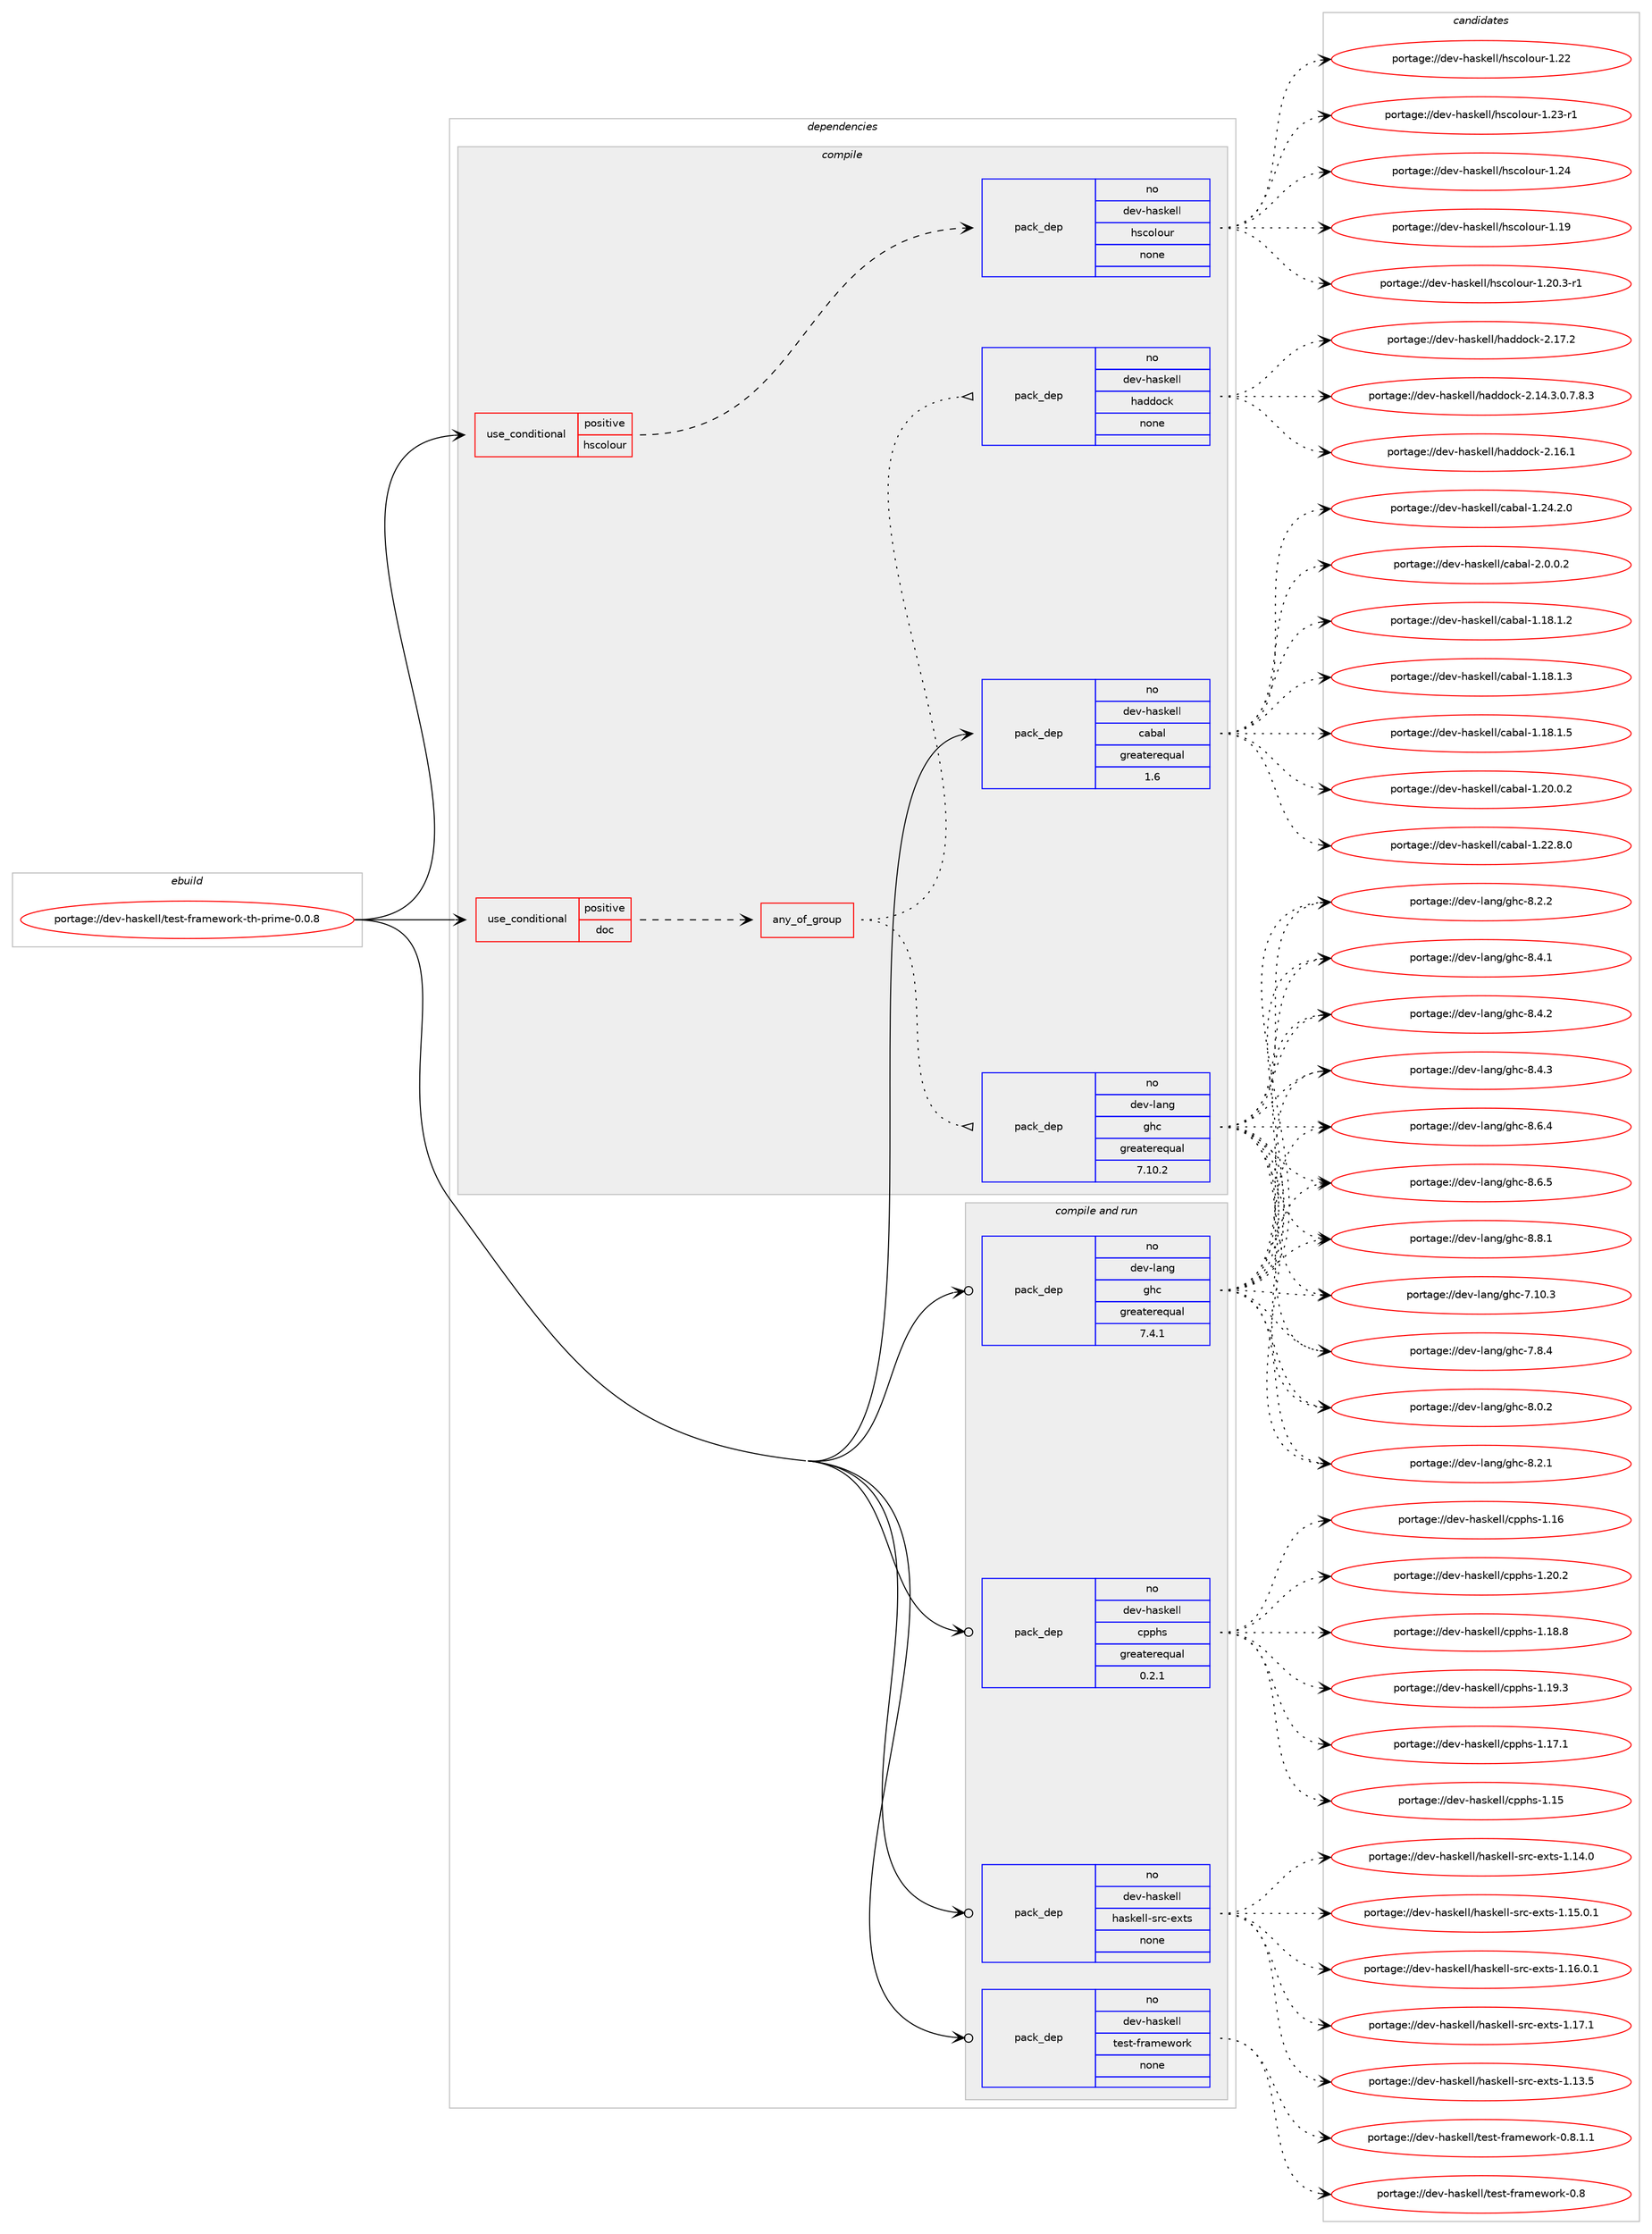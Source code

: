 digraph prolog {

# *************
# Graph options
# *************

newrank=true;
concentrate=true;
compound=true;
graph [rankdir=LR,fontname=Helvetica,fontsize=10,ranksep=1.5];#, ranksep=2.5, nodesep=0.2];
edge  [arrowhead=vee];
node  [fontname=Helvetica,fontsize=10];

# **********
# The ebuild
# **********

subgraph cluster_leftcol {
color=gray;
rank=same;
label=<<i>ebuild</i>>;
id [label="portage://dev-haskell/test-framework-th-prime-0.0.8", color=red, width=4, href="../dev-haskell/test-framework-th-prime-0.0.8.svg"];
}

# ****************
# The dependencies
# ****************

subgraph cluster_midcol {
color=gray;
label=<<i>dependencies</i>>;
subgraph cluster_compile {
fillcolor="#eeeeee";
style=filled;
label=<<i>compile</i>>;
subgraph cond17271 {
dependency80951 [label=<<TABLE BORDER="0" CELLBORDER="1" CELLSPACING="0" CELLPADDING="4"><TR><TD ROWSPAN="3" CELLPADDING="10">use_conditional</TD></TR><TR><TD>positive</TD></TR><TR><TD>doc</TD></TR></TABLE>>, shape=none, color=red];
subgraph any2425 {
dependency80952 [label=<<TABLE BORDER="0" CELLBORDER="1" CELLSPACING="0" CELLPADDING="4"><TR><TD CELLPADDING="10">any_of_group</TD></TR></TABLE>>, shape=none, color=red];subgraph pack61196 {
dependency80953 [label=<<TABLE BORDER="0" CELLBORDER="1" CELLSPACING="0" CELLPADDING="4" WIDTH="220"><TR><TD ROWSPAN="6" CELLPADDING="30">pack_dep</TD></TR><TR><TD WIDTH="110">no</TD></TR><TR><TD>dev-haskell</TD></TR><TR><TD>haddock</TD></TR><TR><TD>none</TD></TR><TR><TD></TD></TR></TABLE>>, shape=none, color=blue];
}
dependency80952:e -> dependency80953:w [weight=20,style="dotted",arrowhead="oinv"];
subgraph pack61197 {
dependency80954 [label=<<TABLE BORDER="0" CELLBORDER="1" CELLSPACING="0" CELLPADDING="4" WIDTH="220"><TR><TD ROWSPAN="6" CELLPADDING="30">pack_dep</TD></TR><TR><TD WIDTH="110">no</TD></TR><TR><TD>dev-lang</TD></TR><TR><TD>ghc</TD></TR><TR><TD>greaterequal</TD></TR><TR><TD>7.10.2</TD></TR></TABLE>>, shape=none, color=blue];
}
dependency80952:e -> dependency80954:w [weight=20,style="dotted",arrowhead="oinv"];
}
dependency80951:e -> dependency80952:w [weight=20,style="dashed",arrowhead="vee"];
}
id:e -> dependency80951:w [weight=20,style="solid",arrowhead="vee"];
subgraph cond17272 {
dependency80955 [label=<<TABLE BORDER="0" CELLBORDER="1" CELLSPACING="0" CELLPADDING="4"><TR><TD ROWSPAN="3" CELLPADDING="10">use_conditional</TD></TR><TR><TD>positive</TD></TR><TR><TD>hscolour</TD></TR></TABLE>>, shape=none, color=red];
subgraph pack61198 {
dependency80956 [label=<<TABLE BORDER="0" CELLBORDER="1" CELLSPACING="0" CELLPADDING="4" WIDTH="220"><TR><TD ROWSPAN="6" CELLPADDING="30">pack_dep</TD></TR><TR><TD WIDTH="110">no</TD></TR><TR><TD>dev-haskell</TD></TR><TR><TD>hscolour</TD></TR><TR><TD>none</TD></TR><TR><TD></TD></TR></TABLE>>, shape=none, color=blue];
}
dependency80955:e -> dependency80956:w [weight=20,style="dashed",arrowhead="vee"];
}
id:e -> dependency80955:w [weight=20,style="solid",arrowhead="vee"];
subgraph pack61199 {
dependency80957 [label=<<TABLE BORDER="0" CELLBORDER="1" CELLSPACING="0" CELLPADDING="4" WIDTH="220"><TR><TD ROWSPAN="6" CELLPADDING="30">pack_dep</TD></TR><TR><TD WIDTH="110">no</TD></TR><TR><TD>dev-haskell</TD></TR><TR><TD>cabal</TD></TR><TR><TD>greaterequal</TD></TR><TR><TD>1.6</TD></TR></TABLE>>, shape=none, color=blue];
}
id:e -> dependency80957:w [weight=20,style="solid",arrowhead="vee"];
}
subgraph cluster_compileandrun {
fillcolor="#eeeeee";
style=filled;
label=<<i>compile and run</i>>;
subgraph pack61200 {
dependency80958 [label=<<TABLE BORDER="0" CELLBORDER="1" CELLSPACING="0" CELLPADDING="4" WIDTH="220"><TR><TD ROWSPAN="6" CELLPADDING="30">pack_dep</TD></TR><TR><TD WIDTH="110">no</TD></TR><TR><TD>dev-haskell</TD></TR><TR><TD>cpphs</TD></TR><TR><TD>greaterequal</TD></TR><TR><TD>0.2.1</TD></TR></TABLE>>, shape=none, color=blue];
}
id:e -> dependency80958:w [weight=20,style="solid",arrowhead="odotvee"];
subgraph pack61201 {
dependency80959 [label=<<TABLE BORDER="0" CELLBORDER="1" CELLSPACING="0" CELLPADDING="4" WIDTH="220"><TR><TD ROWSPAN="6" CELLPADDING="30">pack_dep</TD></TR><TR><TD WIDTH="110">no</TD></TR><TR><TD>dev-haskell</TD></TR><TR><TD>haskell-src-exts</TD></TR><TR><TD>none</TD></TR><TR><TD></TD></TR></TABLE>>, shape=none, color=blue];
}
id:e -> dependency80959:w [weight=20,style="solid",arrowhead="odotvee"];
subgraph pack61202 {
dependency80960 [label=<<TABLE BORDER="0" CELLBORDER="1" CELLSPACING="0" CELLPADDING="4" WIDTH="220"><TR><TD ROWSPAN="6" CELLPADDING="30">pack_dep</TD></TR><TR><TD WIDTH="110">no</TD></TR><TR><TD>dev-haskell</TD></TR><TR><TD>test-framework</TD></TR><TR><TD>none</TD></TR><TR><TD></TD></TR></TABLE>>, shape=none, color=blue];
}
id:e -> dependency80960:w [weight=20,style="solid",arrowhead="odotvee"];
subgraph pack61203 {
dependency80961 [label=<<TABLE BORDER="0" CELLBORDER="1" CELLSPACING="0" CELLPADDING="4" WIDTH="220"><TR><TD ROWSPAN="6" CELLPADDING="30">pack_dep</TD></TR><TR><TD WIDTH="110">no</TD></TR><TR><TD>dev-lang</TD></TR><TR><TD>ghc</TD></TR><TR><TD>greaterequal</TD></TR><TR><TD>7.4.1</TD></TR></TABLE>>, shape=none, color=blue];
}
id:e -> dependency80961:w [weight=20,style="solid",arrowhead="odotvee"];
}
subgraph cluster_run {
fillcolor="#eeeeee";
style=filled;
label=<<i>run</i>>;
}
}

# **************
# The candidates
# **************

subgraph cluster_choices {
rank=same;
color=gray;
label=<<i>candidates</i>>;

subgraph choice61196 {
color=black;
nodesep=1;
choiceportage1001011184510497115107101108108471049710010011199107455046495246514648465546564651 [label="portage://dev-haskell/haddock-2.14.3.0.7.8.3", color=red, width=4,href="../dev-haskell/haddock-2.14.3.0.7.8.3.svg"];
choiceportage100101118451049711510710110810847104971001001119910745504649544649 [label="portage://dev-haskell/haddock-2.16.1", color=red, width=4,href="../dev-haskell/haddock-2.16.1.svg"];
choiceportage100101118451049711510710110810847104971001001119910745504649554650 [label="portage://dev-haskell/haddock-2.17.2", color=red, width=4,href="../dev-haskell/haddock-2.17.2.svg"];
dependency80953:e -> choiceportage1001011184510497115107101108108471049710010011199107455046495246514648465546564651:w [style=dotted,weight="100"];
dependency80953:e -> choiceportage100101118451049711510710110810847104971001001119910745504649544649:w [style=dotted,weight="100"];
dependency80953:e -> choiceportage100101118451049711510710110810847104971001001119910745504649554650:w [style=dotted,weight="100"];
}
subgraph choice61197 {
color=black;
nodesep=1;
choiceportage1001011184510897110103471031049945554649484651 [label="portage://dev-lang/ghc-7.10.3", color=red, width=4,href="../dev-lang/ghc-7.10.3.svg"];
choiceportage10010111845108971101034710310499455546564652 [label="portage://dev-lang/ghc-7.8.4", color=red, width=4,href="../dev-lang/ghc-7.8.4.svg"];
choiceportage10010111845108971101034710310499455646484650 [label="portage://dev-lang/ghc-8.0.2", color=red, width=4,href="../dev-lang/ghc-8.0.2.svg"];
choiceportage10010111845108971101034710310499455646504649 [label="portage://dev-lang/ghc-8.2.1", color=red, width=4,href="../dev-lang/ghc-8.2.1.svg"];
choiceportage10010111845108971101034710310499455646504650 [label="portage://dev-lang/ghc-8.2.2", color=red, width=4,href="../dev-lang/ghc-8.2.2.svg"];
choiceportage10010111845108971101034710310499455646524649 [label="portage://dev-lang/ghc-8.4.1", color=red, width=4,href="../dev-lang/ghc-8.4.1.svg"];
choiceportage10010111845108971101034710310499455646524650 [label="portage://dev-lang/ghc-8.4.2", color=red, width=4,href="../dev-lang/ghc-8.4.2.svg"];
choiceportage10010111845108971101034710310499455646524651 [label="portage://dev-lang/ghc-8.4.3", color=red, width=4,href="../dev-lang/ghc-8.4.3.svg"];
choiceportage10010111845108971101034710310499455646544652 [label="portage://dev-lang/ghc-8.6.4", color=red, width=4,href="../dev-lang/ghc-8.6.4.svg"];
choiceportage10010111845108971101034710310499455646544653 [label="portage://dev-lang/ghc-8.6.5", color=red, width=4,href="../dev-lang/ghc-8.6.5.svg"];
choiceportage10010111845108971101034710310499455646564649 [label="portage://dev-lang/ghc-8.8.1", color=red, width=4,href="../dev-lang/ghc-8.8.1.svg"];
dependency80954:e -> choiceportage1001011184510897110103471031049945554649484651:w [style=dotted,weight="100"];
dependency80954:e -> choiceportage10010111845108971101034710310499455546564652:w [style=dotted,weight="100"];
dependency80954:e -> choiceportage10010111845108971101034710310499455646484650:w [style=dotted,weight="100"];
dependency80954:e -> choiceportage10010111845108971101034710310499455646504649:w [style=dotted,weight="100"];
dependency80954:e -> choiceportage10010111845108971101034710310499455646504650:w [style=dotted,weight="100"];
dependency80954:e -> choiceportage10010111845108971101034710310499455646524649:w [style=dotted,weight="100"];
dependency80954:e -> choiceportage10010111845108971101034710310499455646524650:w [style=dotted,weight="100"];
dependency80954:e -> choiceportage10010111845108971101034710310499455646524651:w [style=dotted,weight="100"];
dependency80954:e -> choiceportage10010111845108971101034710310499455646544652:w [style=dotted,weight="100"];
dependency80954:e -> choiceportage10010111845108971101034710310499455646544653:w [style=dotted,weight="100"];
dependency80954:e -> choiceportage10010111845108971101034710310499455646564649:w [style=dotted,weight="100"];
}
subgraph choice61198 {
color=black;
nodesep=1;
choiceportage100101118451049711510710110810847104115991111081111171144549464957 [label="portage://dev-haskell/hscolour-1.19", color=red, width=4,href="../dev-haskell/hscolour-1.19.svg"];
choiceportage10010111845104971151071011081084710411599111108111117114454946504846514511449 [label="portage://dev-haskell/hscolour-1.20.3-r1", color=red, width=4,href="../dev-haskell/hscolour-1.20.3-r1.svg"];
choiceportage100101118451049711510710110810847104115991111081111171144549465050 [label="portage://dev-haskell/hscolour-1.22", color=red, width=4,href="../dev-haskell/hscolour-1.22.svg"];
choiceportage1001011184510497115107101108108471041159911110811111711445494650514511449 [label="portage://dev-haskell/hscolour-1.23-r1", color=red, width=4,href="../dev-haskell/hscolour-1.23-r1.svg"];
choiceportage100101118451049711510710110810847104115991111081111171144549465052 [label="portage://dev-haskell/hscolour-1.24", color=red, width=4,href="../dev-haskell/hscolour-1.24.svg"];
dependency80956:e -> choiceportage100101118451049711510710110810847104115991111081111171144549464957:w [style=dotted,weight="100"];
dependency80956:e -> choiceportage10010111845104971151071011081084710411599111108111117114454946504846514511449:w [style=dotted,weight="100"];
dependency80956:e -> choiceportage100101118451049711510710110810847104115991111081111171144549465050:w [style=dotted,weight="100"];
dependency80956:e -> choiceportage1001011184510497115107101108108471041159911110811111711445494650514511449:w [style=dotted,weight="100"];
dependency80956:e -> choiceportage100101118451049711510710110810847104115991111081111171144549465052:w [style=dotted,weight="100"];
}
subgraph choice61199 {
color=black;
nodesep=1;
choiceportage10010111845104971151071011081084799979897108454946495646494650 [label="portage://dev-haskell/cabal-1.18.1.2", color=red, width=4,href="../dev-haskell/cabal-1.18.1.2.svg"];
choiceportage10010111845104971151071011081084799979897108454946495646494651 [label="portage://dev-haskell/cabal-1.18.1.3", color=red, width=4,href="../dev-haskell/cabal-1.18.1.3.svg"];
choiceportage10010111845104971151071011081084799979897108454946495646494653 [label="portage://dev-haskell/cabal-1.18.1.5", color=red, width=4,href="../dev-haskell/cabal-1.18.1.5.svg"];
choiceportage10010111845104971151071011081084799979897108454946504846484650 [label="portage://dev-haskell/cabal-1.20.0.2", color=red, width=4,href="../dev-haskell/cabal-1.20.0.2.svg"];
choiceportage10010111845104971151071011081084799979897108454946505046564648 [label="portage://dev-haskell/cabal-1.22.8.0", color=red, width=4,href="../dev-haskell/cabal-1.22.8.0.svg"];
choiceportage10010111845104971151071011081084799979897108454946505246504648 [label="portage://dev-haskell/cabal-1.24.2.0", color=red, width=4,href="../dev-haskell/cabal-1.24.2.0.svg"];
choiceportage100101118451049711510710110810847999798971084550464846484650 [label="portage://dev-haskell/cabal-2.0.0.2", color=red, width=4,href="../dev-haskell/cabal-2.0.0.2.svg"];
dependency80957:e -> choiceportage10010111845104971151071011081084799979897108454946495646494650:w [style=dotted,weight="100"];
dependency80957:e -> choiceportage10010111845104971151071011081084799979897108454946495646494651:w [style=dotted,weight="100"];
dependency80957:e -> choiceportage10010111845104971151071011081084799979897108454946495646494653:w [style=dotted,weight="100"];
dependency80957:e -> choiceportage10010111845104971151071011081084799979897108454946504846484650:w [style=dotted,weight="100"];
dependency80957:e -> choiceportage10010111845104971151071011081084799979897108454946505046564648:w [style=dotted,weight="100"];
dependency80957:e -> choiceportage10010111845104971151071011081084799979897108454946505246504648:w [style=dotted,weight="100"];
dependency80957:e -> choiceportage100101118451049711510710110810847999798971084550464846484650:w [style=dotted,weight="100"];
}
subgraph choice61200 {
color=black;
nodesep=1;
choiceportage100101118451049711510710110810847991121121041154549464953 [label="portage://dev-haskell/cpphs-1.15", color=red, width=4,href="../dev-haskell/cpphs-1.15.svg"];
choiceportage100101118451049711510710110810847991121121041154549464954 [label="portage://dev-haskell/cpphs-1.16", color=red, width=4,href="../dev-haskell/cpphs-1.16.svg"];
choiceportage1001011184510497115107101108108479911211210411545494649554649 [label="portage://dev-haskell/cpphs-1.17.1", color=red, width=4,href="../dev-haskell/cpphs-1.17.1.svg"];
choiceportage1001011184510497115107101108108479911211210411545494649564656 [label="portage://dev-haskell/cpphs-1.18.8", color=red, width=4,href="../dev-haskell/cpphs-1.18.8.svg"];
choiceportage1001011184510497115107101108108479911211210411545494649574651 [label="portage://dev-haskell/cpphs-1.19.3", color=red, width=4,href="../dev-haskell/cpphs-1.19.3.svg"];
choiceportage1001011184510497115107101108108479911211210411545494650484650 [label="portage://dev-haskell/cpphs-1.20.2", color=red, width=4,href="../dev-haskell/cpphs-1.20.2.svg"];
dependency80958:e -> choiceportage100101118451049711510710110810847991121121041154549464953:w [style=dotted,weight="100"];
dependency80958:e -> choiceportage100101118451049711510710110810847991121121041154549464954:w [style=dotted,weight="100"];
dependency80958:e -> choiceportage1001011184510497115107101108108479911211210411545494649554649:w [style=dotted,weight="100"];
dependency80958:e -> choiceportage1001011184510497115107101108108479911211210411545494649564656:w [style=dotted,weight="100"];
dependency80958:e -> choiceportage1001011184510497115107101108108479911211210411545494649574651:w [style=dotted,weight="100"];
dependency80958:e -> choiceportage1001011184510497115107101108108479911211210411545494650484650:w [style=dotted,weight="100"];
}
subgraph choice61201 {
color=black;
nodesep=1;
choiceportage1001011184510497115107101108108471049711510710110810845115114994510112011611545494649514653 [label="portage://dev-haskell/haskell-src-exts-1.13.5", color=red, width=4,href="../dev-haskell/haskell-src-exts-1.13.5.svg"];
choiceportage1001011184510497115107101108108471049711510710110810845115114994510112011611545494649524648 [label="portage://dev-haskell/haskell-src-exts-1.14.0", color=red, width=4,href="../dev-haskell/haskell-src-exts-1.14.0.svg"];
choiceportage10010111845104971151071011081084710497115107101108108451151149945101120116115454946495346484649 [label="portage://dev-haskell/haskell-src-exts-1.15.0.1", color=red, width=4,href="../dev-haskell/haskell-src-exts-1.15.0.1.svg"];
choiceportage10010111845104971151071011081084710497115107101108108451151149945101120116115454946495446484649 [label="portage://dev-haskell/haskell-src-exts-1.16.0.1", color=red, width=4,href="../dev-haskell/haskell-src-exts-1.16.0.1.svg"];
choiceportage1001011184510497115107101108108471049711510710110810845115114994510112011611545494649554649 [label="portage://dev-haskell/haskell-src-exts-1.17.1", color=red, width=4,href="../dev-haskell/haskell-src-exts-1.17.1.svg"];
dependency80959:e -> choiceportage1001011184510497115107101108108471049711510710110810845115114994510112011611545494649514653:w [style=dotted,weight="100"];
dependency80959:e -> choiceportage1001011184510497115107101108108471049711510710110810845115114994510112011611545494649524648:w [style=dotted,weight="100"];
dependency80959:e -> choiceportage10010111845104971151071011081084710497115107101108108451151149945101120116115454946495346484649:w [style=dotted,weight="100"];
dependency80959:e -> choiceportage10010111845104971151071011081084710497115107101108108451151149945101120116115454946495446484649:w [style=dotted,weight="100"];
dependency80959:e -> choiceportage1001011184510497115107101108108471049711510710110810845115114994510112011611545494649554649:w [style=dotted,weight="100"];
}
subgraph choice61202 {
color=black;
nodesep=1;
choiceportage100101118451049711510710110810847116101115116451021149710910111911111410745484656 [label="portage://dev-haskell/test-framework-0.8", color=red, width=4,href="../dev-haskell/test-framework-0.8.svg"];
choiceportage10010111845104971151071011081084711610111511645102114971091011191111141074548465646494649 [label="portage://dev-haskell/test-framework-0.8.1.1", color=red, width=4,href="../dev-haskell/test-framework-0.8.1.1.svg"];
dependency80960:e -> choiceportage100101118451049711510710110810847116101115116451021149710910111911111410745484656:w [style=dotted,weight="100"];
dependency80960:e -> choiceportage10010111845104971151071011081084711610111511645102114971091011191111141074548465646494649:w [style=dotted,weight="100"];
}
subgraph choice61203 {
color=black;
nodesep=1;
choiceportage1001011184510897110103471031049945554649484651 [label="portage://dev-lang/ghc-7.10.3", color=red, width=4,href="../dev-lang/ghc-7.10.3.svg"];
choiceportage10010111845108971101034710310499455546564652 [label="portage://dev-lang/ghc-7.8.4", color=red, width=4,href="../dev-lang/ghc-7.8.4.svg"];
choiceportage10010111845108971101034710310499455646484650 [label="portage://dev-lang/ghc-8.0.2", color=red, width=4,href="../dev-lang/ghc-8.0.2.svg"];
choiceportage10010111845108971101034710310499455646504649 [label="portage://dev-lang/ghc-8.2.1", color=red, width=4,href="../dev-lang/ghc-8.2.1.svg"];
choiceportage10010111845108971101034710310499455646504650 [label="portage://dev-lang/ghc-8.2.2", color=red, width=4,href="../dev-lang/ghc-8.2.2.svg"];
choiceportage10010111845108971101034710310499455646524649 [label="portage://dev-lang/ghc-8.4.1", color=red, width=4,href="../dev-lang/ghc-8.4.1.svg"];
choiceportage10010111845108971101034710310499455646524650 [label="portage://dev-lang/ghc-8.4.2", color=red, width=4,href="../dev-lang/ghc-8.4.2.svg"];
choiceportage10010111845108971101034710310499455646524651 [label="portage://dev-lang/ghc-8.4.3", color=red, width=4,href="../dev-lang/ghc-8.4.3.svg"];
choiceportage10010111845108971101034710310499455646544652 [label="portage://dev-lang/ghc-8.6.4", color=red, width=4,href="../dev-lang/ghc-8.6.4.svg"];
choiceportage10010111845108971101034710310499455646544653 [label="portage://dev-lang/ghc-8.6.5", color=red, width=4,href="../dev-lang/ghc-8.6.5.svg"];
choiceportage10010111845108971101034710310499455646564649 [label="portage://dev-lang/ghc-8.8.1", color=red, width=4,href="../dev-lang/ghc-8.8.1.svg"];
dependency80961:e -> choiceportage1001011184510897110103471031049945554649484651:w [style=dotted,weight="100"];
dependency80961:e -> choiceportage10010111845108971101034710310499455546564652:w [style=dotted,weight="100"];
dependency80961:e -> choiceportage10010111845108971101034710310499455646484650:w [style=dotted,weight="100"];
dependency80961:e -> choiceportage10010111845108971101034710310499455646504649:w [style=dotted,weight="100"];
dependency80961:e -> choiceportage10010111845108971101034710310499455646504650:w [style=dotted,weight="100"];
dependency80961:e -> choiceportage10010111845108971101034710310499455646524649:w [style=dotted,weight="100"];
dependency80961:e -> choiceportage10010111845108971101034710310499455646524650:w [style=dotted,weight="100"];
dependency80961:e -> choiceportage10010111845108971101034710310499455646524651:w [style=dotted,weight="100"];
dependency80961:e -> choiceportage10010111845108971101034710310499455646544652:w [style=dotted,weight="100"];
dependency80961:e -> choiceportage10010111845108971101034710310499455646544653:w [style=dotted,weight="100"];
dependency80961:e -> choiceportage10010111845108971101034710310499455646564649:w [style=dotted,weight="100"];
}
}

}
